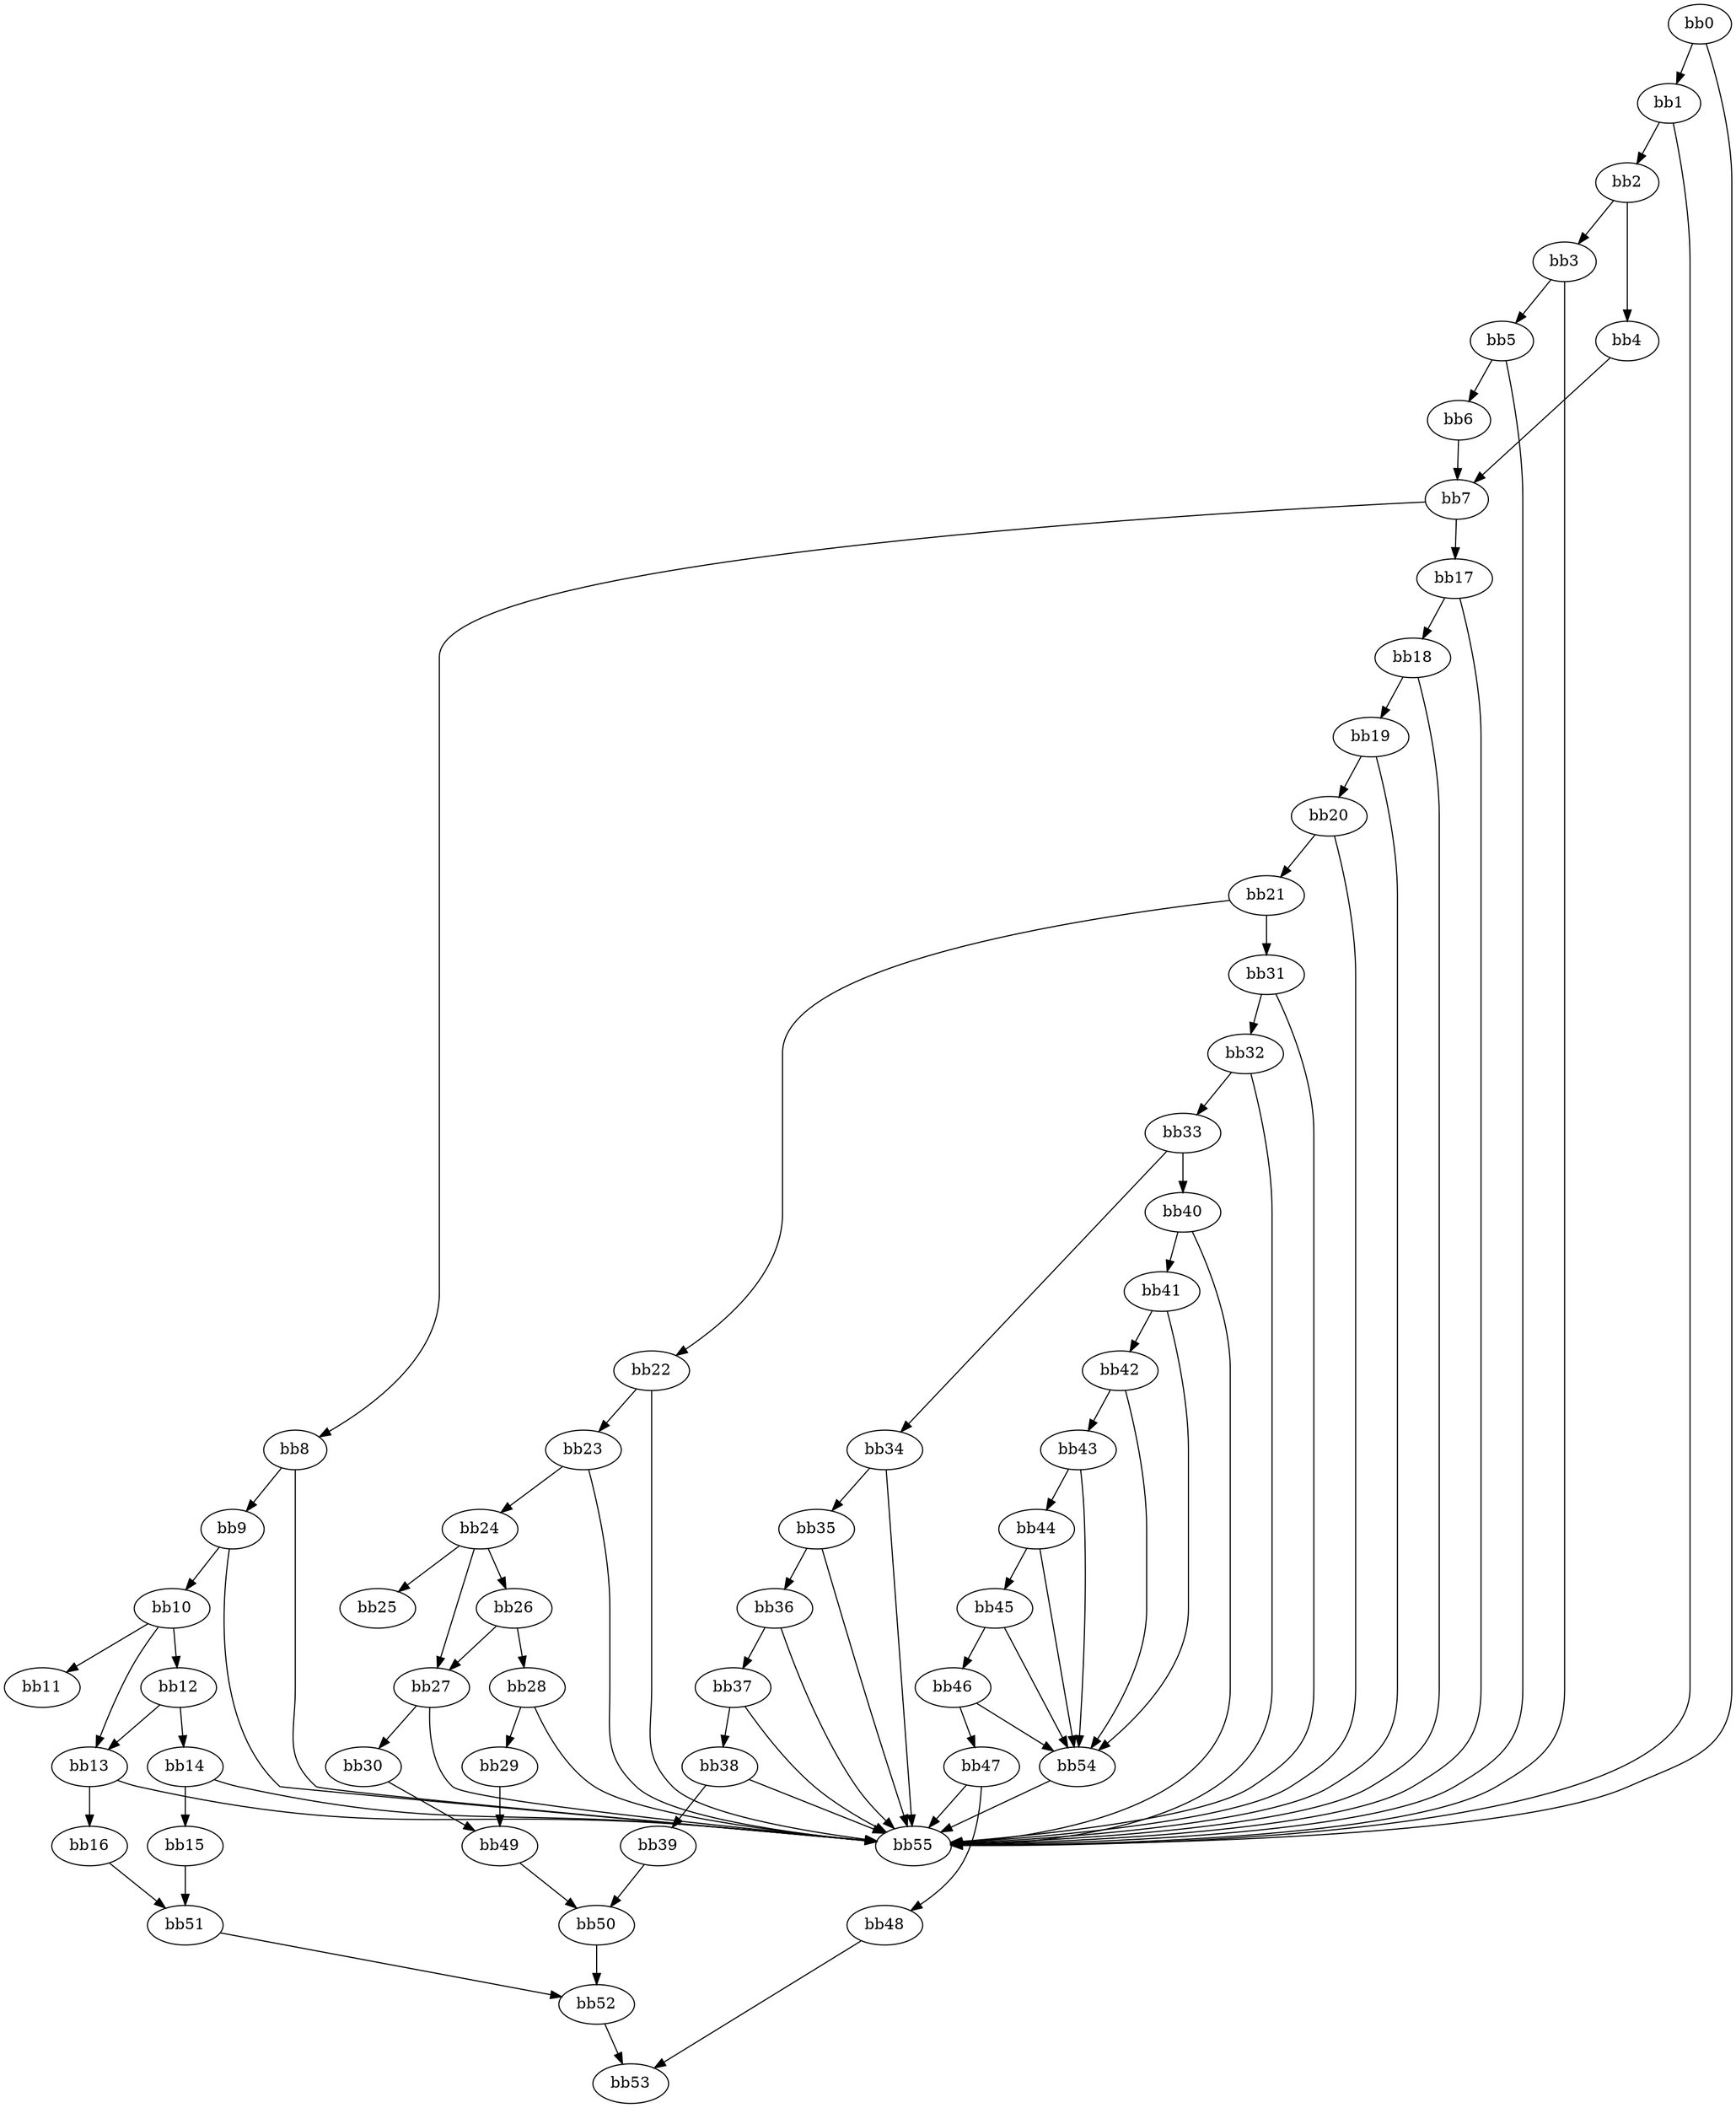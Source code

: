 digraph {
    0 [ label = "bb0\l" ]
    1 [ label = "bb1\l" ]
    2 [ label = "bb2\l" ]
    3 [ label = "bb3\l" ]
    4 [ label = "bb4\l" ]
    5 [ label = "bb5\l" ]
    6 [ label = "bb6\l" ]
    7 [ label = "bb7\l" ]
    8 [ label = "bb8\l" ]
    9 [ label = "bb9\l" ]
    10 [ label = "bb10\l" ]
    11 [ label = "bb11\l" ]
    12 [ label = "bb12\l" ]
    13 [ label = "bb13\l" ]
    14 [ label = "bb14\l" ]
    15 [ label = "bb15\l" ]
    16 [ label = "bb16\l" ]
    17 [ label = "bb17\l" ]
    18 [ label = "bb18\l" ]
    19 [ label = "bb19\l" ]
    20 [ label = "bb20\l" ]
    21 [ label = "bb21\l" ]
    22 [ label = "bb22\l" ]
    23 [ label = "bb23\l" ]
    24 [ label = "bb24\l" ]
    25 [ label = "bb25\l" ]
    26 [ label = "bb26\l" ]
    27 [ label = "bb27\l" ]
    28 [ label = "bb28\l" ]
    29 [ label = "bb29\l" ]
    30 [ label = "bb30\l" ]
    31 [ label = "bb31\l" ]
    32 [ label = "bb32\l" ]
    33 [ label = "bb33\l" ]
    34 [ label = "bb34\l" ]
    35 [ label = "bb35\l" ]
    36 [ label = "bb36\l" ]
    37 [ label = "bb37\l" ]
    38 [ label = "bb38\l" ]
    39 [ label = "bb39\l" ]
    40 [ label = "bb40\l" ]
    41 [ label = "bb41\l" ]
    42 [ label = "bb42\l" ]
    43 [ label = "bb43\l" ]
    44 [ label = "bb44\l" ]
    45 [ label = "bb45\l" ]
    46 [ label = "bb46\l" ]
    47 [ label = "bb47\l" ]
    48 [ label = "bb48\l" ]
    49 [ label = "bb49\l" ]
    50 [ label = "bb50\l" ]
    51 [ label = "bb51\l" ]
    52 [ label = "bb52\l" ]
    53 [ label = "bb53\l" ]
    54 [ label = "bb54\l" ]
    55 [ label = "bb55\l" ]
    0 -> 1 [ ]
    0 -> 55 [ ]
    1 -> 2 [ ]
    1 -> 55 [ ]
    2 -> 3 [ ]
    2 -> 4 [ ]
    3 -> 5 [ ]
    3 -> 55 [ ]
    4 -> 7 [ ]
    5 -> 6 [ ]
    5 -> 55 [ ]
    6 -> 7 [ ]
    7 -> 8 [ ]
    7 -> 17 [ ]
    8 -> 9 [ ]
    8 -> 55 [ ]
    9 -> 10 [ ]
    9 -> 55 [ ]
    10 -> 11 [ ]
    10 -> 12 [ ]
    10 -> 13 [ ]
    12 -> 13 [ ]
    12 -> 14 [ ]
    13 -> 16 [ ]
    13 -> 55 [ ]
    14 -> 15 [ ]
    14 -> 55 [ ]
    15 -> 51 [ ]
    16 -> 51 [ ]
    17 -> 18 [ ]
    17 -> 55 [ ]
    18 -> 19 [ ]
    18 -> 55 [ ]
    19 -> 20 [ ]
    19 -> 55 [ ]
    20 -> 21 [ ]
    20 -> 55 [ ]
    21 -> 22 [ ]
    21 -> 31 [ ]
    22 -> 23 [ ]
    22 -> 55 [ ]
    23 -> 24 [ ]
    23 -> 55 [ ]
    24 -> 25 [ ]
    24 -> 26 [ ]
    24 -> 27 [ ]
    26 -> 27 [ ]
    26 -> 28 [ ]
    27 -> 30 [ ]
    27 -> 55 [ ]
    28 -> 29 [ ]
    28 -> 55 [ ]
    29 -> 49 [ ]
    30 -> 49 [ ]
    31 -> 32 [ ]
    31 -> 55 [ ]
    32 -> 33 [ ]
    32 -> 55 [ ]
    33 -> 34 [ ]
    33 -> 40 [ ]
    34 -> 35 [ ]
    34 -> 55 [ ]
    35 -> 36 [ ]
    35 -> 55 [ ]
    36 -> 37 [ ]
    36 -> 55 [ ]
    37 -> 38 [ ]
    37 -> 55 [ ]
    38 -> 39 [ ]
    38 -> 55 [ ]
    39 -> 50 [ ]
    40 -> 41 [ ]
    40 -> 55 [ ]
    41 -> 42 [ ]
    41 -> 54 [ ]
    42 -> 43 [ ]
    42 -> 54 [ ]
    43 -> 44 [ ]
    43 -> 54 [ ]
    44 -> 45 [ ]
    44 -> 54 [ ]
    45 -> 46 [ ]
    45 -> 54 [ ]
    46 -> 47 [ ]
    46 -> 54 [ ]
    47 -> 48 [ ]
    47 -> 55 [ ]
    48 -> 53 [ ]
    49 -> 50 [ ]
    50 -> 52 [ ]
    51 -> 52 [ ]
    52 -> 53 [ ]
    54 -> 55 [ ]
}

